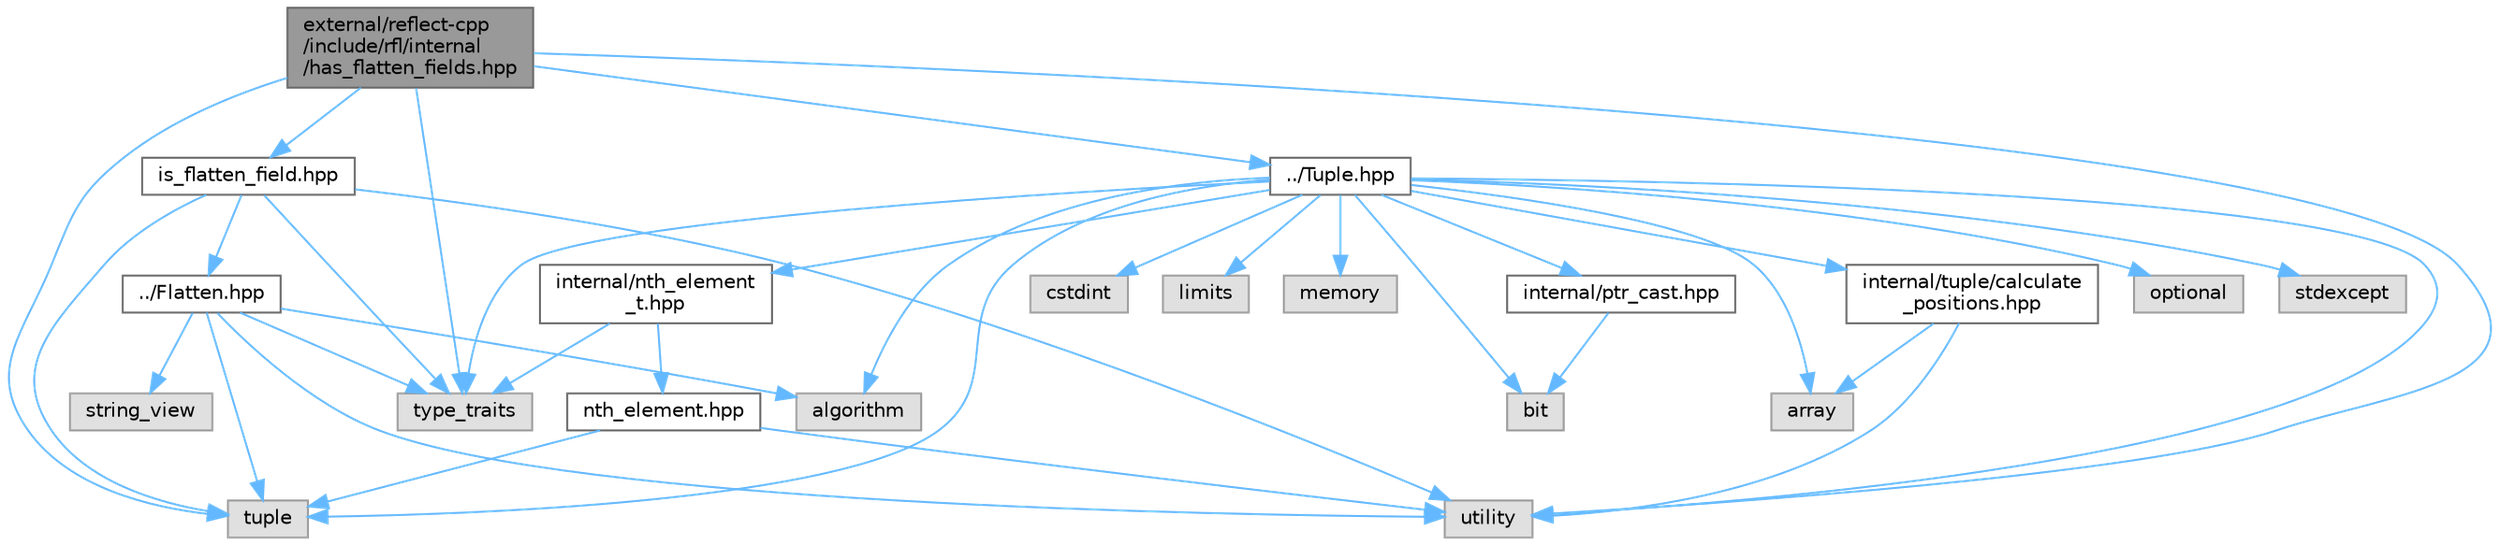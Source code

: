 digraph "external/reflect-cpp/include/rfl/internal/has_flatten_fields.hpp"
{
 // LATEX_PDF_SIZE
  bgcolor="transparent";
  edge [fontname=Helvetica,fontsize=10,labelfontname=Helvetica,labelfontsize=10];
  node [fontname=Helvetica,fontsize=10,shape=box,height=0.2,width=0.4];
  Node1 [id="Node000001",label="external/reflect-cpp\l/include/rfl/internal\l/has_flatten_fields.hpp",height=0.2,width=0.4,color="gray40", fillcolor="grey60", style="filled", fontcolor="black",tooltip=" "];
  Node1 -> Node2 [id="edge1_Node000001_Node000002",color="steelblue1",style="solid",tooltip=" "];
  Node2 [id="Node000002",label="tuple",height=0.2,width=0.4,color="grey60", fillcolor="#E0E0E0", style="filled",tooltip=" "];
  Node1 -> Node3 [id="edge2_Node000001_Node000003",color="steelblue1",style="solid",tooltip=" "];
  Node3 [id="Node000003",label="type_traits",height=0.2,width=0.4,color="grey60", fillcolor="#E0E0E0", style="filled",tooltip=" "];
  Node1 -> Node4 [id="edge3_Node000001_Node000004",color="steelblue1",style="solid",tooltip=" "];
  Node4 [id="Node000004",label="utility",height=0.2,width=0.4,color="grey60", fillcolor="#E0E0E0", style="filled",tooltip=" "];
  Node1 -> Node5 [id="edge4_Node000001_Node000005",color="steelblue1",style="solid",tooltip=" "];
  Node5 [id="Node000005",label="../Tuple.hpp",height=0.2,width=0.4,color="grey40", fillcolor="white", style="filled",URL="$_tuple_8hpp.html",tooltip=" "];
  Node5 -> Node6 [id="edge5_Node000005_Node000006",color="steelblue1",style="solid",tooltip=" "];
  Node6 [id="Node000006",label="algorithm",height=0.2,width=0.4,color="grey60", fillcolor="#E0E0E0", style="filled",tooltip=" "];
  Node5 -> Node7 [id="edge6_Node000005_Node000007",color="steelblue1",style="solid",tooltip=" "];
  Node7 [id="Node000007",label="array",height=0.2,width=0.4,color="grey60", fillcolor="#E0E0E0", style="filled",tooltip=" "];
  Node5 -> Node8 [id="edge7_Node000005_Node000008",color="steelblue1",style="solid",tooltip=" "];
  Node8 [id="Node000008",label="bit",height=0.2,width=0.4,color="grey60", fillcolor="#E0E0E0", style="filled",tooltip=" "];
  Node5 -> Node9 [id="edge8_Node000005_Node000009",color="steelblue1",style="solid",tooltip=" "];
  Node9 [id="Node000009",label="cstdint",height=0.2,width=0.4,color="grey60", fillcolor="#E0E0E0", style="filled",tooltip=" "];
  Node5 -> Node10 [id="edge9_Node000005_Node000010",color="steelblue1",style="solid",tooltip=" "];
  Node10 [id="Node000010",label="limits",height=0.2,width=0.4,color="grey60", fillcolor="#E0E0E0", style="filled",tooltip=" "];
  Node5 -> Node11 [id="edge10_Node000005_Node000011",color="steelblue1",style="solid",tooltip=" "];
  Node11 [id="Node000011",label="memory",height=0.2,width=0.4,color="grey60", fillcolor="#E0E0E0", style="filled",tooltip=" "];
  Node5 -> Node12 [id="edge11_Node000005_Node000012",color="steelblue1",style="solid",tooltip=" "];
  Node12 [id="Node000012",label="optional",height=0.2,width=0.4,color="grey60", fillcolor="#E0E0E0", style="filled",tooltip=" "];
  Node5 -> Node13 [id="edge12_Node000005_Node000013",color="steelblue1",style="solid",tooltip=" "];
  Node13 [id="Node000013",label="stdexcept",height=0.2,width=0.4,color="grey60", fillcolor="#E0E0E0", style="filled",tooltip=" "];
  Node5 -> Node2 [id="edge13_Node000005_Node000002",color="steelblue1",style="solid",tooltip=" "];
  Node5 -> Node3 [id="edge14_Node000005_Node000003",color="steelblue1",style="solid",tooltip=" "];
  Node5 -> Node4 [id="edge15_Node000005_Node000004",color="steelblue1",style="solid",tooltip=" "];
  Node5 -> Node14 [id="edge16_Node000005_Node000014",color="steelblue1",style="solid",tooltip=" "];
  Node14 [id="Node000014",label="internal/nth_element\l_t.hpp",height=0.2,width=0.4,color="grey40", fillcolor="white", style="filled",URL="$nth__element__t_8hpp.html",tooltip=" "];
  Node14 -> Node3 [id="edge17_Node000014_Node000003",color="steelblue1",style="solid",tooltip=" "];
  Node14 -> Node15 [id="edge18_Node000014_Node000015",color="steelblue1",style="solid",tooltip=" "];
  Node15 [id="Node000015",label="nth_element.hpp",height=0.2,width=0.4,color="grey40", fillcolor="white", style="filled",URL="$nth__element_8hpp.html",tooltip=" "];
  Node15 -> Node2 [id="edge19_Node000015_Node000002",color="steelblue1",style="solid",tooltip=" "];
  Node15 -> Node4 [id="edge20_Node000015_Node000004",color="steelblue1",style="solid",tooltip=" "];
  Node5 -> Node16 [id="edge21_Node000005_Node000016",color="steelblue1",style="solid",tooltip=" "];
  Node16 [id="Node000016",label="internal/ptr_cast.hpp",height=0.2,width=0.4,color="grey40", fillcolor="white", style="filled",URL="$ptr__cast_8hpp.html",tooltip=" "];
  Node16 -> Node8 [id="edge22_Node000016_Node000008",color="steelblue1",style="solid",tooltip=" "];
  Node5 -> Node17 [id="edge23_Node000005_Node000017",color="steelblue1",style="solid",tooltip=" "];
  Node17 [id="Node000017",label="internal/tuple/calculate\l_positions.hpp",height=0.2,width=0.4,color="grey40", fillcolor="white", style="filled",URL="$calculate__positions_8hpp.html",tooltip=" "];
  Node17 -> Node7 [id="edge24_Node000017_Node000007",color="steelblue1",style="solid",tooltip=" "];
  Node17 -> Node4 [id="edge25_Node000017_Node000004",color="steelblue1",style="solid",tooltip=" "];
  Node1 -> Node18 [id="edge26_Node000001_Node000018",color="steelblue1",style="solid",tooltip=" "];
  Node18 [id="Node000018",label="is_flatten_field.hpp",height=0.2,width=0.4,color="grey40", fillcolor="white", style="filled",URL="$is__flatten__field_8hpp.html",tooltip=" "];
  Node18 -> Node2 [id="edge27_Node000018_Node000002",color="steelblue1",style="solid",tooltip=" "];
  Node18 -> Node3 [id="edge28_Node000018_Node000003",color="steelblue1",style="solid",tooltip=" "];
  Node18 -> Node4 [id="edge29_Node000018_Node000004",color="steelblue1",style="solid",tooltip=" "];
  Node18 -> Node19 [id="edge30_Node000018_Node000019",color="steelblue1",style="solid",tooltip=" "];
  Node19 [id="Node000019",label="../Flatten.hpp",height=0.2,width=0.4,color="grey40", fillcolor="white", style="filled",URL="$_flatten_8hpp.html",tooltip=" "];
  Node19 -> Node6 [id="edge31_Node000019_Node000006",color="steelblue1",style="solid",tooltip=" "];
  Node19 -> Node20 [id="edge32_Node000019_Node000020",color="steelblue1",style="solid",tooltip=" "];
  Node20 [id="Node000020",label="string_view",height=0.2,width=0.4,color="grey60", fillcolor="#E0E0E0", style="filled",tooltip=" "];
  Node19 -> Node2 [id="edge33_Node000019_Node000002",color="steelblue1",style="solid",tooltip=" "];
  Node19 -> Node3 [id="edge34_Node000019_Node000003",color="steelblue1",style="solid",tooltip=" "];
  Node19 -> Node4 [id="edge35_Node000019_Node000004",color="steelblue1",style="solid",tooltip=" "];
}
